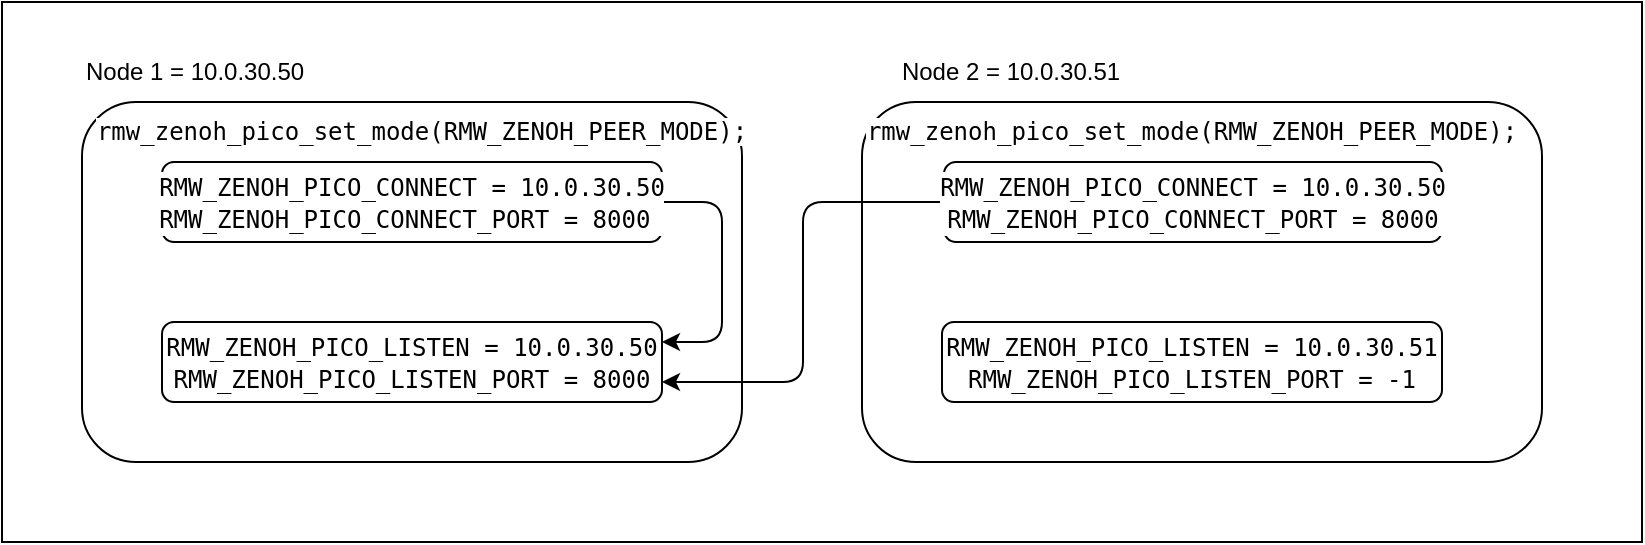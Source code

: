 <mxfile>
    <diagram id="bgaOHyfAs7O8lR8PwoPx" name="ページ1">
        <mxGraphModel dx="1703" dy="1095" grid="1" gridSize="10" guides="1" tooltips="1" connect="1" arrows="1" fold="1" page="1" pageScale="1" pageWidth="827" pageHeight="1169" math="0" shadow="0">
            <root>
                <mxCell id="0"/>
                <mxCell id="1" parent="0"/>
                <mxCell id="37" value="" style="rounded=0;whiteSpace=wrap;html=1;" parent="1" vertex="1">
                    <mxGeometry width="820" height="270" as="geometry"/>
                </mxCell>
                <mxCell id="16" value="Node 2 = 10.0.30.51" style="text;html=1;align=center;verticalAlign=middle;whiteSpace=wrap;rounded=0;" parent="1" vertex="1">
                    <mxGeometry x="440" y="20" width="129" height="30" as="geometry"/>
                </mxCell>
                <mxCell id="17" value="" style="rounded=1;whiteSpace=wrap;html=1;" parent="1" vertex="1">
                    <mxGeometry x="430" y="50" width="340" height="180" as="geometry"/>
                </mxCell>
                <mxCell id="11" value="" style="rounded=1;whiteSpace=wrap;html=1;" parent="1" vertex="1">
                    <mxGeometry x="40" y="50" width="330" height="180" as="geometry"/>
                </mxCell>
                <mxCell id="3" value="&lt;div style=&quot;background-color: rgb(255, 255, 255); font-family: &amp;quot;Droid Sans Mono&amp;quot;, &amp;quot;monospace&amp;quot;, monospace; line-height: 16px; white-space: pre;&quot;&gt;&lt;span&gt;&lt;font style=&quot;color: rgb(0, 0, 0);&quot;&gt;RMW_ZENOH_PICO_LISTEN = 10.0.30.50&lt;/font&gt;&lt;/span&gt;&lt;/div&gt;&lt;div style=&quot;background-color: rgb(255, 255, 255); font-family: &amp;quot;Droid Sans Mono&amp;quot;, &amp;quot;monospace&amp;quot;, monospace; line-height: 16px; white-space: pre; color: rgb(59, 59, 59);&quot;&gt;&lt;div style=&quot;line-height: 16px; color: rgb(59, 59, 59);&quot;&gt;&lt;span style=&quot;color: rgb(0, 128, 0);&quot;&gt;&lt;font style=&quot;color: rgb(0, 0, 0);&quot;&gt;RMW_ZENOH_PICO_LISTEN_PORT = 8000&lt;/font&gt;&lt;/span&gt;&lt;/div&gt;&lt;/div&gt;" style="rounded=1;whiteSpace=wrap;html=1;align=center;" parent="1" vertex="1">
                    <mxGeometry x="80" y="160" width="250" height="40" as="geometry"/>
                </mxCell>
                <mxCell id="42" style="edgeStyle=orthogonalEdgeStyle;html=1;exitX=0;exitY=0.5;exitDx=0;exitDy=0;entryX=1;entryY=0.75;entryDx=0;entryDy=0;" parent="1" source="4" target="3" edge="1">
                    <mxGeometry relative="1" as="geometry"/>
                </mxCell>
                <mxCell id="4" value="&lt;div style=&quot;background-color: rgb(255, 255, 255); font-family: &amp;quot;Droid Sans Mono&amp;quot;, &amp;quot;monospace&amp;quot;, monospace; line-height: 16px; white-space: pre;&quot;&gt;&lt;span&gt;&lt;font style=&quot;color: rgb(0, 0, 0);&quot;&gt;RMW_ZENOH_PICO_CONNECT = 10.0.30.50&lt;/font&gt;&lt;/span&gt;&lt;/div&gt;&lt;div style=&quot;background-color: rgb(255, 255, 255); font-family: &amp;quot;Droid Sans Mono&amp;quot;, &amp;quot;monospace&amp;quot;, monospace; line-height: 16px; white-space: pre; color: rgb(59, 59, 59);&quot;&gt;&lt;div style=&quot;line-height: 16px; color: rgb(59, 59, 59);&quot;&gt;&lt;span style=&quot;color: rgb(0, 128, 0);&quot;&gt;&lt;font style=&quot;color: rgb(0, 0, 0);&quot;&gt;RMW_ZENOH_PICO_CONNECT_PORT = 8000&lt;/font&gt;&lt;/span&gt;&lt;/div&gt;&lt;/div&gt;" style="rounded=1;whiteSpace=wrap;html=1;align=center;" parent="1" vertex="1">
                    <mxGeometry x="471" y="80" width="249" height="40" as="geometry"/>
                </mxCell>
                <mxCell id="13" value="Node 1 = 10.0.30.50" style="text;html=1;align=left;verticalAlign=middle;whiteSpace=wrap;rounded=0;" parent="1" vertex="1">
                    <mxGeometry x="40" y="20" width="140" height="30" as="geometry"/>
                </mxCell>
                <mxCell id="41" style="edgeStyle=orthogonalEdgeStyle;html=1;exitX=1;exitY=0.5;exitDx=0;exitDy=0;entryX=1;entryY=0.25;entryDx=0;entryDy=0;" parent="1" source="38" target="3" edge="1">
                    <mxGeometry relative="1" as="geometry">
                        <Array as="points">
                            <mxPoint x="360" y="100"/>
                            <mxPoint x="360" y="170"/>
                        </Array>
                    </mxGeometry>
                </mxCell>
                <mxCell id="38" value="&lt;div style=&quot;background-color: rgb(255, 255, 255); font-family: &amp;quot;Droid Sans Mono&amp;quot;, &amp;quot;monospace&amp;quot;, monospace; line-height: 16px; white-space: pre;&quot;&gt;&lt;span&gt;&lt;font style=&quot;color: rgb(0, 0, 0);&quot;&gt;RMW_ZENOH_PICO_CONNECT = 10.0.30.50&lt;/font&gt;&lt;/span&gt;&lt;/div&gt;&lt;div style=&quot;background-color: rgb(255, 255, 255); font-family: &amp;quot;Droid Sans Mono&amp;quot;, &amp;quot;monospace&amp;quot;, monospace; line-height: 16px; white-space: pre; color: rgb(59, 59, 59);&quot;&gt;&lt;div style=&quot;line-height: 16px; color: rgb(59, 59, 59);&quot;&gt;&lt;span style=&quot;color: rgb(0, 128, 0);&quot;&gt;&lt;font style=&quot;color: rgb(0, 0, 0);&quot;&gt;RMW_ZENOH_PICO_CONNECT_PORT = 8000 &lt;/font&gt;&lt;/span&gt;&lt;/div&gt;&lt;/div&gt;" style="rounded=1;whiteSpace=wrap;html=1;align=center;" parent="1" vertex="1">
                    <mxGeometry x="80" y="80" width="250" height="40" as="geometry"/>
                </mxCell>
                <mxCell id="40" value="&lt;div style=&quot;background-color: rgb(255, 255, 255); font-family: &amp;quot;Droid Sans Mono&amp;quot;, &amp;quot;monospace&amp;quot;, monospace; line-height: 16px; white-space: pre;&quot;&gt;&lt;span&gt;&lt;font style=&quot;color: rgb(0, 0, 0);&quot;&gt;RMW_ZENOH_PICO_LISTEN = 10.0.30.51&lt;/font&gt;&lt;/span&gt;&lt;/div&gt;&lt;div style=&quot;background-color: rgb(255, 255, 255); font-family: &amp;quot;Droid Sans Mono&amp;quot;, &amp;quot;monospace&amp;quot;, monospace; line-height: 16px; white-space: pre; color: rgb(59, 59, 59);&quot;&gt;&lt;div style=&quot;line-height: 16px; color: rgb(59, 59, 59);&quot;&gt;&lt;span style=&quot;color: rgb(0, 128, 0);&quot;&gt;&lt;font style=&quot;color: rgb(0, 0, 0);&quot;&gt;RMW_ZENOH_PICO_LISTEN_PORT = -1&lt;/font&gt;&lt;/span&gt;&lt;/div&gt;&lt;/div&gt;" style="rounded=1;whiteSpace=wrap;html=1;align=center;" parent="1" vertex="1">
                    <mxGeometry x="470" y="160" width="250" height="40" as="geometry"/>
                </mxCell>
                <mxCell id="44" value="&lt;span style=&quot;font-family:monospace&quot;&gt;&lt;span style=&quot;color:#000000;background-color:#ffffff;&quot;&gt;rmw_zenoh_pico_set_mode(RMW_ZENOH_PEER_MODE);&lt;/span&gt;&lt;br&gt;&lt;/span&gt;" style="text;html=1;align=center;verticalAlign=middle;whiteSpace=wrap;rounded=0;" parent="1" vertex="1">
                    <mxGeometry x="60" y="50" width="300" height="30" as="geometry"/>
                </mxCell>
                <mxCell id="45" value="&lt;span style=&quot;font-family:monospace&quot;&gt;&lt;span style=&quot;color:#000000;background-color:#ffffff;&quot;&gt;rmw_zenoh_pico_set_mode(RMW_ZENOH_PEER_MODE);&lt;/span&gt;&lt;br&gt;&lt;/span&gt;" style="text;html=1;align=center;verticalAlign=middle;whiteSpace=wrap;rounded=0;" parent="1" vertex="1">
                    <mxGeometry x="445" y="50" width="300" height="30" as="geometry"/>
                </mxCell>
            </root>
        </mxGraphModel>
    </diagram>
</mxfile>